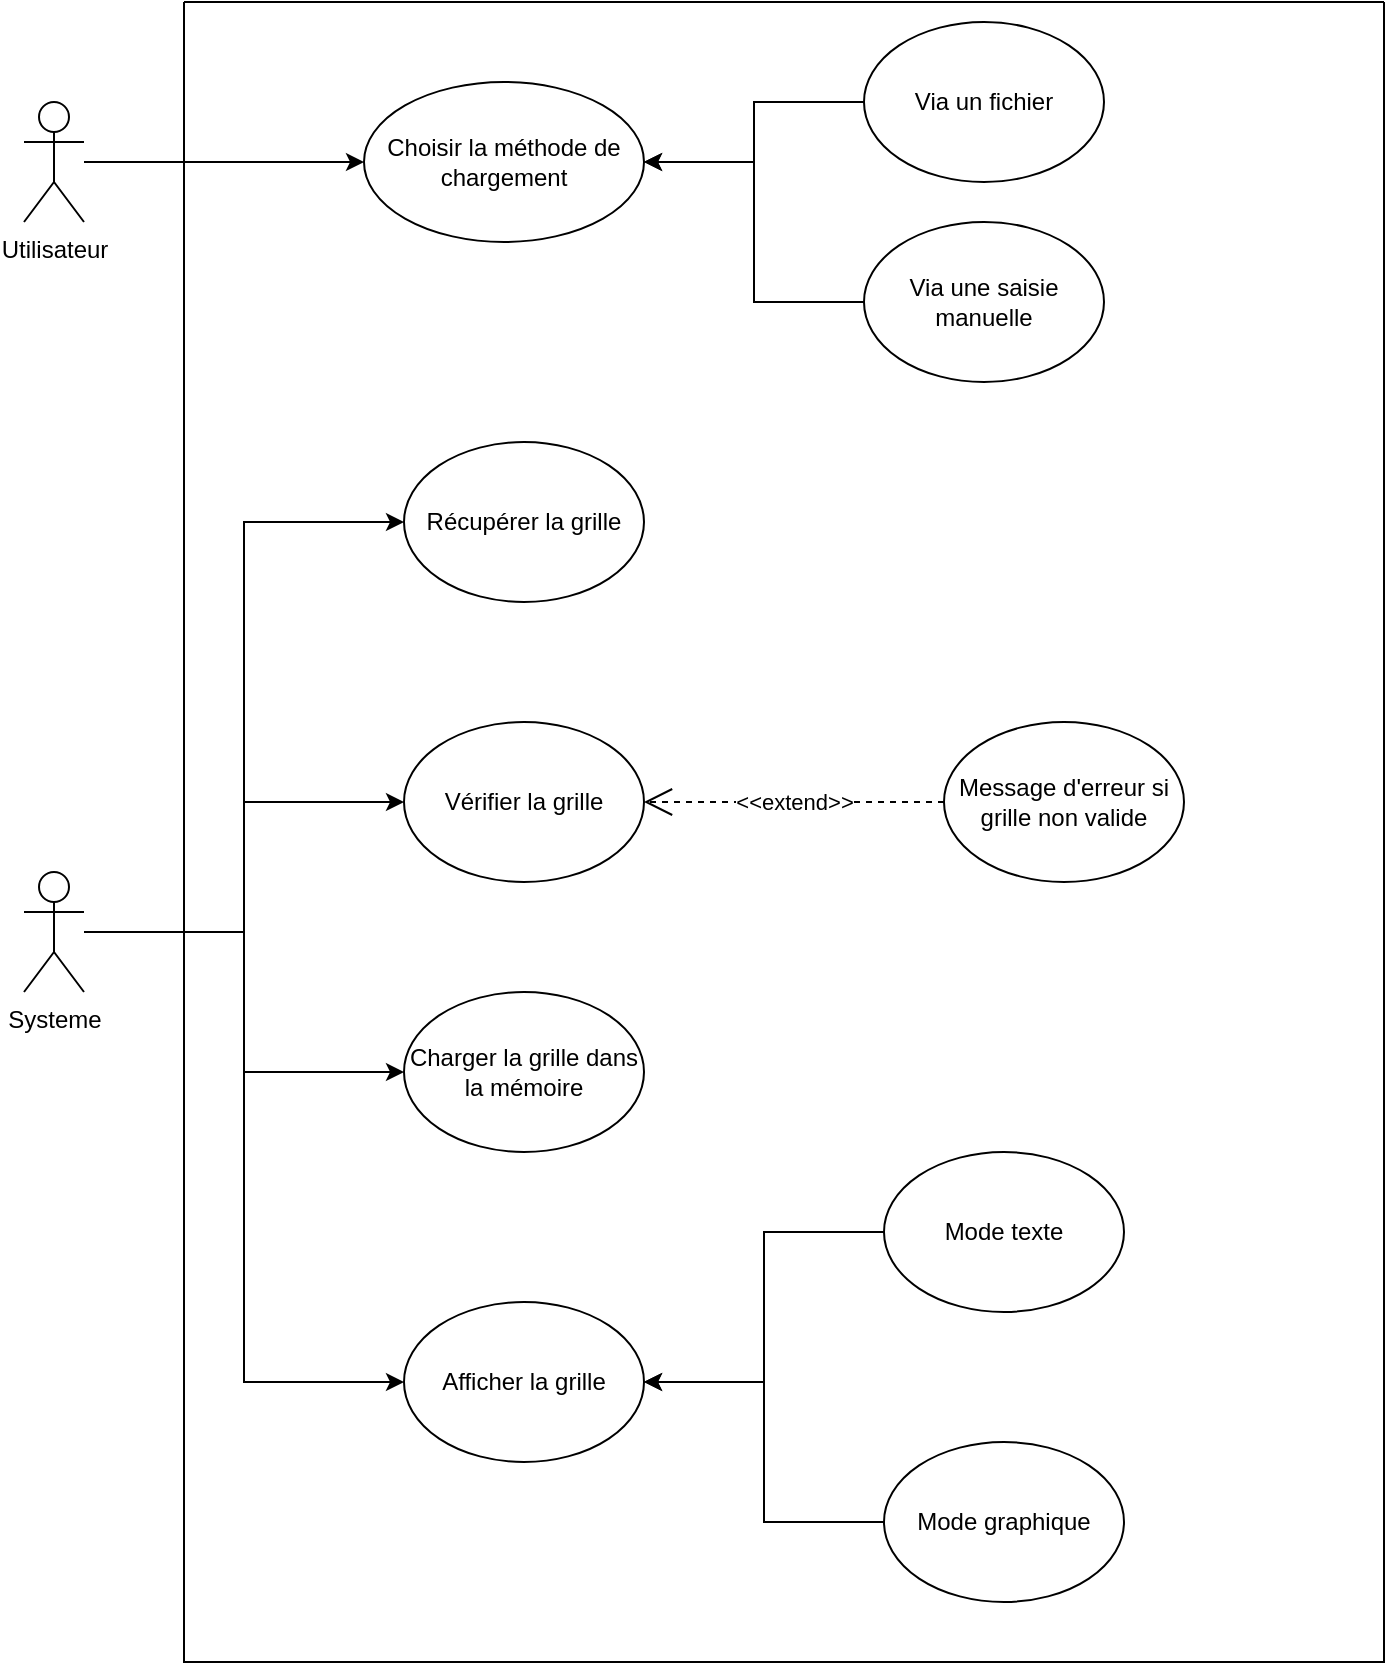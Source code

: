<mxfile version="26.0.11">
  <diagram name="Page-1" id="QrqzdbGb7QC4Ya3qQ13d">
    <mxGraphModel grid="1" page="1" gridSize="10" guides="1" tooltips="1" connect="1" arrows="1" fold="1" pageScale="1" pageWidth="827" pageHeight="1169" math="0" shadow="0">
      <root>
        <mxCell id="0" />
        <mxCell id="1" parent="0" />
        <mxCell id="xf_A7BMa9KOoynD-nZPb-28" style="edgeStyle=orthogonalEdgeStyle;rounded=0;orthogonalLoop=1;jettySize=auto;html=1;entryX=0;entryY=0.5;entryDx=0;entryDy=0;" edge="1" parent="1" source="xf_A7BMa9KOoynD-nZPb-1" target="xf_A7BMa9KOoynD-nZPb-7">
          <mxGeometry relative="1" as="geometry" />
        </mxCell>
        <mxCell id="xf_A7BMa9KOoynD-nZPb-1" value="Utilisateur" style="shape=umlActor;verticalLabelPosition=bottom;verticalAlign=top;html=1;outlineConnect=0;" vertex="1" parent="1">
          <mxGeometry x="80" y="140" width="30" height="60" as="geometry" />
        </mxCell>
        <mxCell id="xf_A7BMa9KOoynD-nZPb-19" style="edgeStyle=orthogonalEdgeStyle;rounded=0;orthogonalLoop=1;jettySize=auto;html=1;entryX=0;entryY=0.5;entryDx=0;entryDy=0;" edge="1" parent="1" source="xf_A7BMa9KOoynD-nZPb-2" target="xf_A7BMa9KOoynD-nZPb-12">
          <mxGeometry relative="1" as="geometry" />
        </mxCell>
        <mxCell id="xf_A7BMa9KOoynD-nZPb-20" style="edgeStyle=orthogonalEdgeStyle;rounded=0;orthogonalLoop=1;jettySize=auto;html=1;entryX=0;entryY=0.5;entryDx=0;entryDy=0;" edge="1" parent="1" source="xf_A7BMa9KOoynD-nZPb-2" target="xf_A7BMa9KOoynD-nZPb-13">
          <mxGeometry relative="1" as="geometry" />
        </mxCell>
        <mxCell id="xf_A7BMa9KOoynD-nZPb-27" style="edgeStyle=orthogonalEdgeStyle;rounded=0;orthogonalLoop=1;jettySize=auto;html=1;entryX=0;entryY=0.5;entryDx=0;entryDy=0;" edge="1" parent="1" source="xf_A7BMa9KOoynD-nZPb-2" target="xf_A7BMa9KOoynD-nZPb-14">
          <mxGeometry relative="1" as="geometry" />
        </mxCell>
        <mxCell id="xf_A7BMa9KOoynD-nZPb-29" style="edgeStyle=orthogonalEdgeStyle;rounded=0;orthogonalLoop=1;jettySize=auto;html=1;entryX=0;entryY=0.5;entryDx=0;entryDy=0;" edge="1" parent="1" source="xf_A7BMa9KOoynD-nZPb-2" target="xf_A7BMa9KOoynD-nZPb-11">
          <mxGeometry relative="1" as="geometry" />
        </mxCell>
        <mxCell id="xf_A7BMa9KOoynD-nZPb-2" value="Systeme" style="shape=umlActor;verticalLabelPosition=bottom;verticalAlign=top;html=1;outlineConnect=0;" vertex="1" parent="1">
          <mxGeometry x="80" y="525" width="30" height="60" as="geometry" />
        </mxCell>
        <mxCell id="xf_A7BMa9KOoynD-nZPb-6" value="" style="swimlane;startSize=0;" vertex="1" parent="1">
          <mxGeometry x="160" y="90" width="600" height="830" as="geometry" />
        </mxCell>
        <mxCell id="xf_A7BMa9KOoynD-nZPb-7" value="Choisir la méthode de chargement" style="ellipse;whiteSpace=wrap;html=1;" vertex="1" parent="xf_A7BMa9KOoynD-nZPb-6">
          <mxGeometry x="90" y="40" width="140" height="80" as="geometry" />
        </mxCell>
        <mxCell id="xf_A7BMa9KOoynD-nZPb-22" style="edgeStyle=orthogonalEdgeStyle;rounded=0;orthogonalLoop=1;jettySize=auto;html=1;" edge="1" parent="xf_A7BMa9KOoynD-nZPb-6" source="xf_A7BMa9KOoynD-nZPb-8" target="xf_A7BMa9KOoynD-nZPb-7">
          <mxGeometry relative="1" as="geometry" />
        </mxCell>
        <mxCell id="xf_A7BMa9KOoynD-nZPb-8" value="Via un fichier" style="ellipse;whiteSpace=wrap;html=1;" vertex="1" parent="xf_A7BMa9KOoynD-nZPb-6">
          <mxGeometry x="340" y="10" width="120" height="80" as="geometry" />
        </mxCell>
        <mxCell id="xf_A7BMa9KOoynD-nZPb-23" style="edgeStyle=orthogonalEdgeStyle;rounded=0;orthogonalLoop=1;jettySize=auto;html=1;" edge="1" parent="xf_A7BMa9KOoynD-nZPb-6" source="xf_A7BMa9KOoynD-nZPb-9" target="xf_A7BMa9KOoynD-nZPb-7">
          <mxGeometry relative="1" as="geometry" />
        </mxCell>
        <mxCell id="xf_A7BMa9KOoynD-nZPb-9" value="Via une saisie manuelle" style="ellipse;whiteSpace=wrap;html=1;" vertex="1" parent="xf_A7BMa9KOoynD-nZPb-6">
          <mxGeometry x="340" y="110" width="120" height="80" as="geometry" />
        </mxCell>
        <mxCell id="xf_A7BMa9KOoynD-nZPb-12" value="Vérifier la grille" style="ellipse;whiteSpace=wrap;html=1;" vertex="1" parent="xf_A7BMa9KOoynD-nZPb-6">
          <mxGeometry x="110" y="360" width="120" height="80" as="geometry" />
        </mxCell>
        <mxCell id="xf_A7BMa9KOoynD-nZPb-11" value="Récupérer la grille&lt;span style=&quot;color: rgba(0, 0, 0, 0); font-family: monospace; font-size: 0px; text-align: start; text-wrap-mode: nowrap;&quot;&gt;%3CmxGraphModel%3E%3Croot%3E%3CmxCell%20id%3D%220%22%2F%3E%3CmxCell%20id%3D%221%22%20parent%3D%220%22%2F%3E%3CmxCell%20id%3D%222%22%20value%3D%22Via%20un%20fichier%22%20style%3D%22ellipse%3BwhiteSpace%3Dwrap%3Bhtml%3D1%3B%22%20vertex%3D%221%22%20parent%3D%221%22%3E%3CmxGeometry%20x%3D%22500%22%20y%3D%22100%22%20width%3D%22120%22%20height%3D%2280%22%20as%3D%22geometry%22%2F%3E%3C%2FmxCell%3E%3C%2Froot%3E%3C%2FmxGraphModel%3E&lt;/span&gt;" style="ellipse;whiteSpace=wrap;html=1;" vertex="1" parent="xf_A7BMa9KOoynD-nZPb-6">
          <mxGeometry x="110" y="220" width="120" height="80" as="geometry" />
        </mxCell>
        <mxCell id="xf_A7BMa9KOoynD-nZPb-13" value="Charger la grille dans la mémoire" style="ellipse;whiteSpace=wrap;html=1;" vertex="1" parent="xf_A7BMa9KOoynD-nZPb-6">
          <mxGeometry x="110" y="495" width="120" height="80" as="geometry" />
        </mxCell>
        <mxCell id="xf_A7BMa9KOoynD-nZPb-14" value="Afficher la grille" style="ellipse;whiteSpace=wrap;html=1;" vertex="1" parent="xf_A7BMa9KOoynD-nZPb-6">
          <mxGeometry x="110" y="650" width="120" height="80" as="geometry" />
        </mxCell>
        <mxCell id="xf_A7BMa9KOoynD-nZPb-25" style="edgeStyle=orthogonalEdgeStyle;rounded=0;orthogonalLoop=1;jettySize=auto;html=1;entryX=1;entryY=0.5;entryDx=0;entryDy=0;" edge="1" parent="xf_A7BMa9KOoynD-nZPb-6" source="xf_A7BMa9KOoynD-nZPb-16" target="xf_A7BMa9KOoynD-nZPb-14">
          <mxGeometry relative="1" as="geometry" />
        </mxCell>
        <mxCell id="xf_A7BMa9KOoynD-nZPb-16" value="Mode graphique" style="ellipse;whiteSpace=wrap;html=1;" vertex="1" parent="xf_A7BMa9KOoynD-nZPb-6">
          <mxGeometry x="350" y="720" width="120" height="80" as="geometry" />
        </mxCell>
        <mxCell id="xf_A7BMa9KOoynD-nZPb-24" style="edgeStyle=orthogonalEdgeStyle;rounded=0;orthogonalLoop=1;jettySize=auto;html=1;" edge="1" parent="xf_A7BMa9KOoynD-nZPb-6" source="xf_A7BMa9KOoynD-nZPb-15" target="xf_A7BMa9KOoynD-nZPb-14">
          <mxGeometry relative="1" as="geometry" />
        </mxCell>
        <mxCell id="xf_A7BMa9KOoynD-nZPb-15" value="Mode texte" style="ellipse;whiteSpace=wrap;html=1;" vertex="1" parent="xf_A7BMa9KOoynD-nZPb-6">
          <mxGeometry x="350" y="575" width="120" height="80" as="geometry" />
        </mxCell>
        <mxCell id="xf_A7BMa9KOoynD-nZPb-31" value="Message d&#39;erreur si grille non valide" style="ellipse;whiteSpace=wrap;html=1;" vertex="1" parent="xf_A7BMa9KOoynD-nZPb-6">
          <mxGeometry x="380" y="360" width="120" height="80" as="geometry" />
        </mxCell>
        <mxCell id="xf_A7BMa9KOoynD-nZPb-30" value="&amp;lt;&amp;lt;extend&amp;gt;&amp;gt;" style="endArrow=open;endSize=12;dashed=1;html=1;rounded=0;exitX=0;exitY=0.5;exitDx=0;exitDy=0;entryX=1;entryY=0.5;entryDx=0;entryDy=0;" edge="1" parent="xf_A7BMa9KOoynD-nZPb-6" source="xf_A7BMa9KOoynD-nZPb-31" target="xf_A7BMa9KOoynD-nZPb-12">
          <mxGeometry width="160" relative="1" as="geometry">
            <mxPoint x="110" y="420" as="sourcePoint" />
            <mxPoint x="270" y="420" as="targetPoint" />
          </mxGeometry>
        </mxCell>
      </root>
    </mxGraphModel>
  </diagram>
</mxfile>
